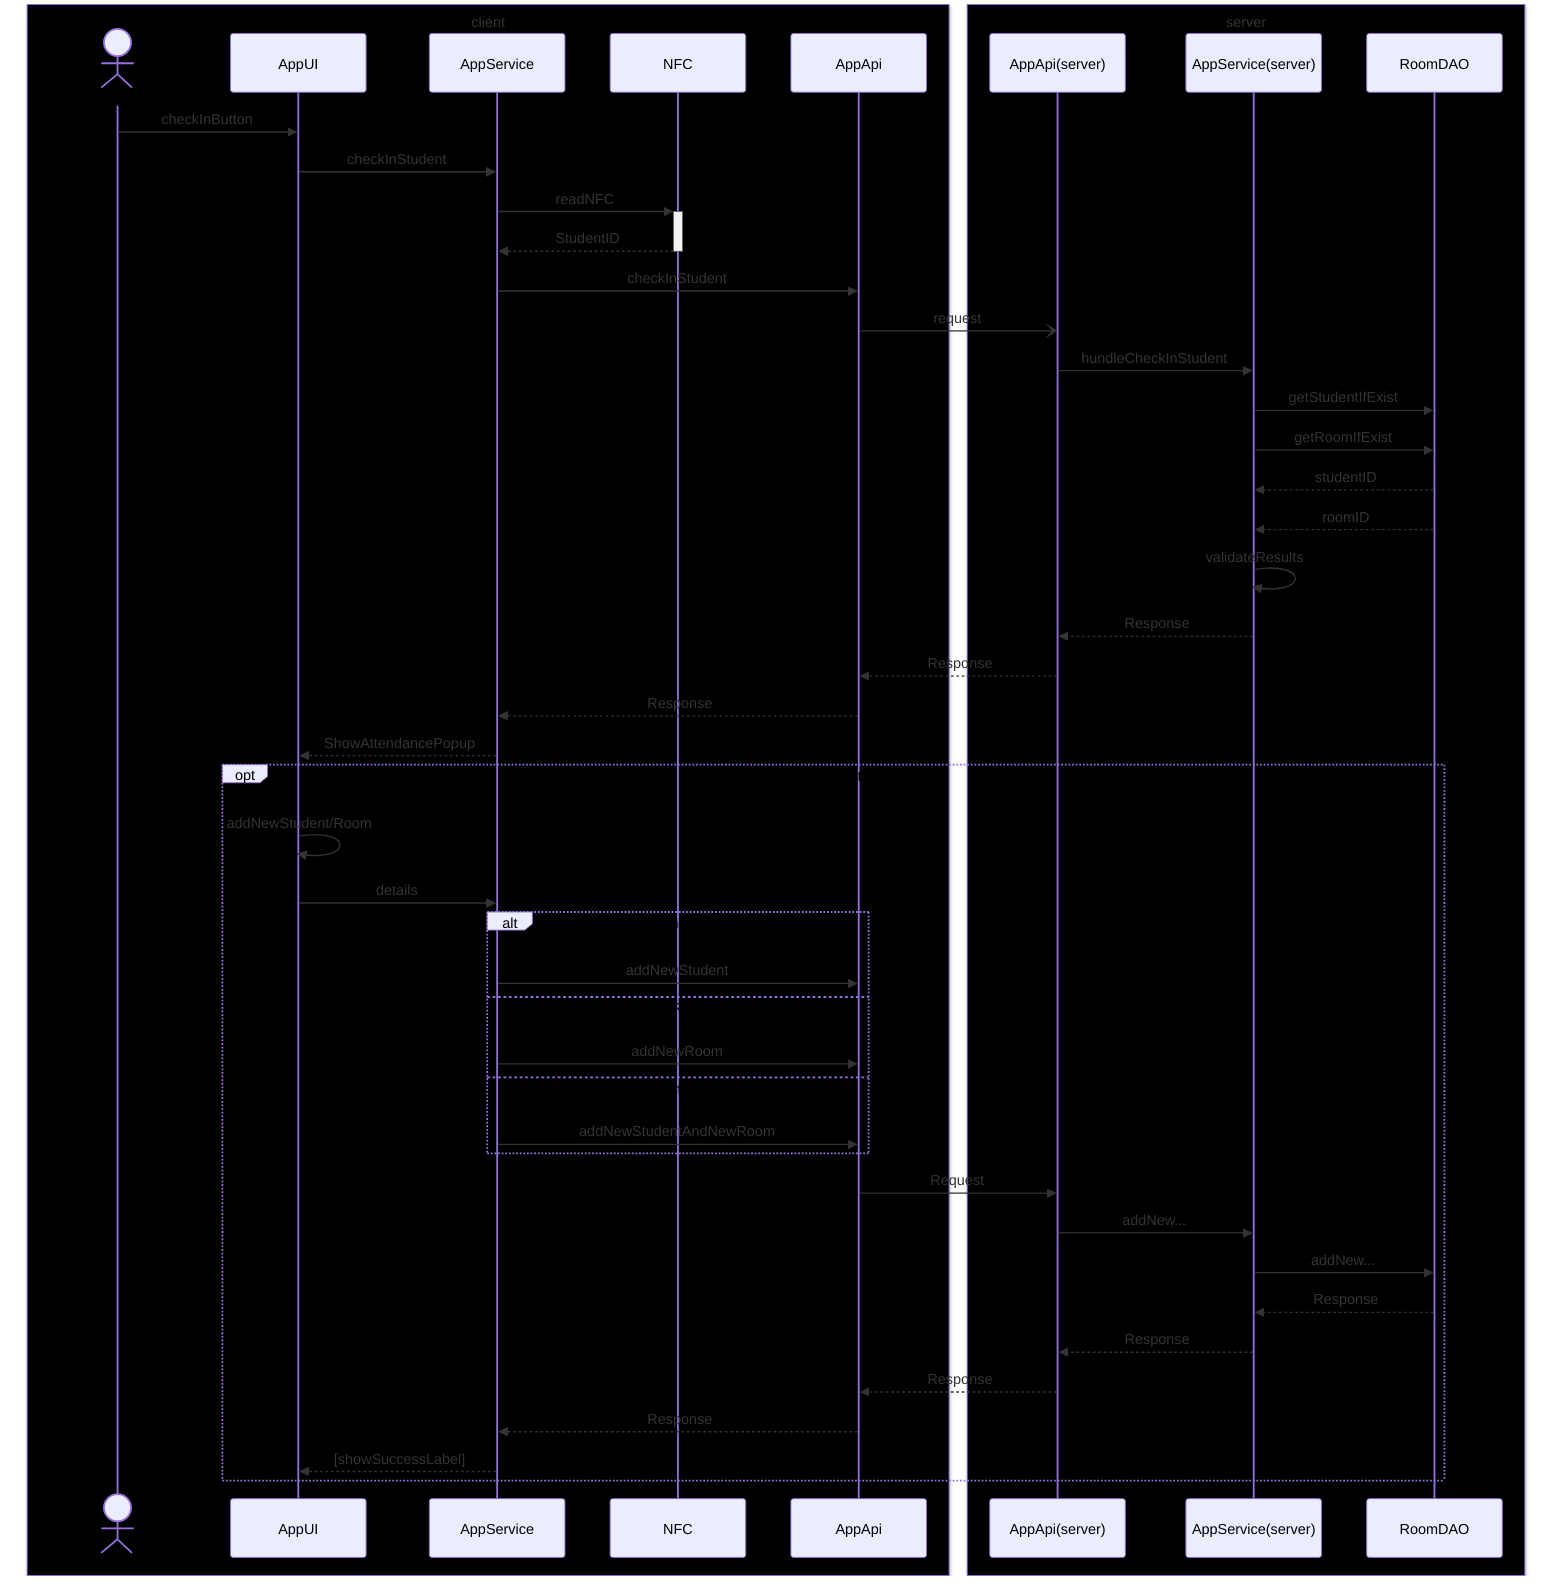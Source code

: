 sequenceDiagram

box black client
    actor User
    participant AppUI
    participant AppService
    participant NFC
    participant AppApi
end

box black server
    participant sAppApi as AppApi(server)
    participant sAppService as AppService(server)
    participant RoomDAO
end



User->>AppUI: checkInButton
AppUI->>AppService: checkInStudent
AppService->>+NFC: readNFC
NFC-->>-AppService: StudentID
AppService->>AppApi: checkInStudent
AppApi-)sAppApi: request
sAppApi->>sAppService: hundleCheckInStudent
sAppService->>RoomDAO: getStudentIfExist
sAppService->>RoomDAO: getRoomIfExist
RoomDAO-->>sAppService: studentID
RoomDAO-->>sAppService: roomID
sAppService->>sAppService: validateResults
sAppService-->>sAppApi: Response
sAppApi-->>AppApi: Response
AppApi-->>AppService: Response
AppService-->>AppUI: ShowAttendancePopup

opt noStudentOrRoom
    AppUI->>AppUI: addNewStudent/Room
    AppUI->>AppService: details
    alt onlyStudent
        AppService->>AppApi:addNewStudent
    else onlyRoom
        AppService->>AppApi:addNewRoom
    else bothStudentAndRoom
        AppService->>AppApi:addNewStudentAndNewRoom
    end
    AppApi->>sAppApi: Request
    sAppApi->>sAppService: addNew...
    sAppService->>RoomDAO: addNew...
    RoomDAO-->>sAppService: Response
    sAppService-->>sAppApi: Response
    sAppApi-->>AppApi: Response
    AppApi-->>AppService: Response
    AppService-->>AppUI: [showSuccessLabel]

end